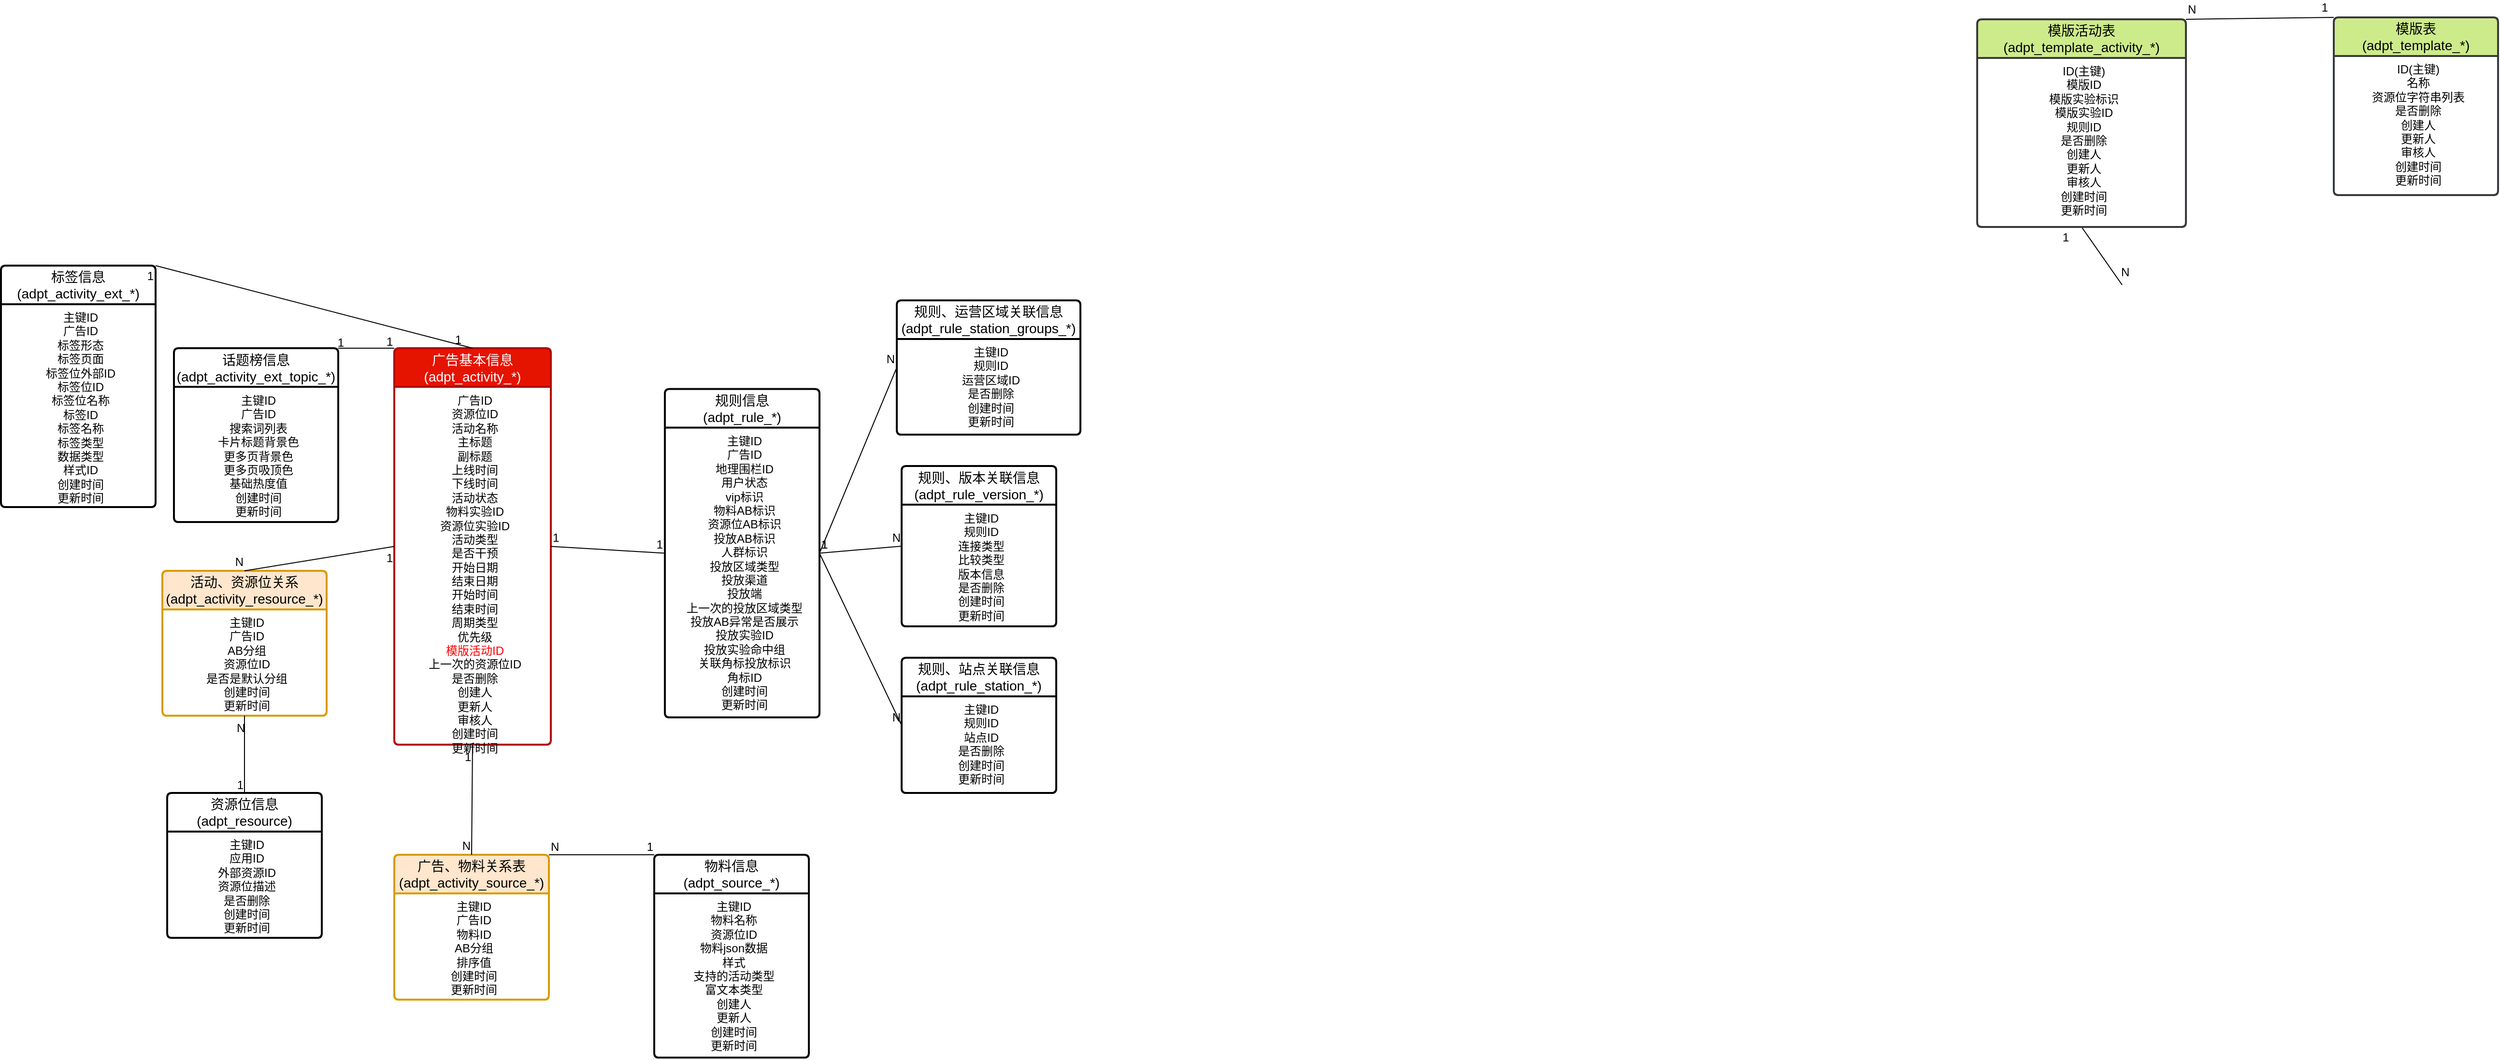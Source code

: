 <mxfile version="21.6.1" type="github">
  <diagram id="J9S4pAInpbBgbPKqcIev" name="Page-1">
    <mxGraphModel dx="668" dy="600" grid="0" gridSize="10" guides="1" tooltips="1" connect="1" arrows="1" fold="1" page="0" pageScale="1" pageWidth="827" pageHeight="1169" background="#FFFFFF" math="0" shadow="0">
      <root>
        <mxCell id="0" />
        <mxCell id="1" parent="0" />
        <mxCell id="zD2Na2t0oZL5t_VKpWng-9" value="广告基本信息&lt;br&gt;(adpt_activity_*)" style="swimlane;childLayout=stackLayout;horizontal=1;startSize=40;horizontalStack=0;rounded=1;fontSize=14;fontStyle=0;strokeWidth=2;resizeParent=0;resizeLast=1;shadow=0;dashed=0;align=center;arcSize=4;whiteSpace=wrap;html=1;fillColor=#e51400;fontColor=#ffffff;strokeColor=#B20000;" parent="1" vertex="1">
          <mxGeometry x="1270" y="819.5" width="162" height="410.5" as="geometry">
            <mxRectangle x="1340" y="1010" width="140" height="29" as="alternateBounds" />
          </mxGeometry>
        </mxCell>
        <mxCell id="zD2Na2t0oZL5t_VKpWng-10" value="广告ID&lt;br&gt;资源位ID&lt;br&gt;活动名称&lt;br&gt;主标题&lt;br&gt;副标题&lt;br&gt;上线时间&lt;br&gt;下线时间&lt;br&gt;活动状态&lt;br&gt;物料实验ID&lt;br&gt;资源位实验ID&lt;br&gt;活动类型&lt;br&gt;是否干预&lt;br&gt;开始日期&lt;br&gt;结束日期&lt;br&gt;开始时间&lt;br&gt;结束时间&lt;br&gt;周期类型&lt;br&gt;优先级&lt;br&gt;&lt;font color=&quot;#ff0000&quot;&gt;模版活动ID&lt;/font&gt;&lt;br&gt;上一次的资源位ID&lt;br&gt;是否删除&lt;br&gt;创建人&lt;br&gt;更新人&lt;br&gt;审核人&lt;br&gt;创建时间&lt;br&gt;更新时间" style="align=center;strokeColor=none;fillColor=none;spacingLeft=4;fontSize=12;verticalAlign=top;resizable=0;rotatable=0;part=1;html=1;" parent="zD2Na2t0oZL5t_VKpWng-9" vertex="1">
          <mxGeometry y="40" width="162" height="370.5" as="geometry" />
        </mxCell>
        <mxCell id="zD2Na2t0oZL5t_VKpWng-11" value="标签信息&lt;br&gt;(adpt_activity_ext_*)" style="swimlane;childLayout=stackLayout;horizontal=1;startSize=40;horizontalStack=0;rounded=1;fontSize=14;fontStyle=0;strokeWidth=2;resizeParent=0;resizeLast=1;shadow=0;dashed=0;align=center;arcSize=4;whiteSpace=wrap;html=1;" parent="1" vertex="1">
          <mxGeometry x="863" y="734" width="160" height="250" as="geometry">
            <mxRectangle x="1250" y="880" width="120" height="29" as="alternateBounds" />
          </mxGeometry>
        </mxCell>
        <mxCell id="zD2Na2t0oZL5t_VKpWng-12" value="主键ID&lt;br&gt;广告ID&lt;br&gt;标签形态&lt;br&gt;标签页面&lt;br&gt;标签位外部ID&lt;br&gt;标签位ID&lt;br&gt;标签位名称&lt;br&gt;标签ID&lt;br&gt;标签名称&lt;br&gt;标签类型&lt;br&gt;数据类型&lt;br&gt;样式ID&lt;br&gt;创建时间&lt;br style=&quot;border-color: var(--border-color);&quot;&gt;更新时间" style="align=center;strokeColor=none;fillColor=none;spacingLeft=4;fontSize=12;verticalAlign=top;resizable=0;rotatable=0;part=1;html=1;" parent="zD2Na2t0oZL5t_VKpWng-11" vertex="1">
          <mxGeometry y="40" width="160" height="210" as="geometry" />
        </mxCell>
        <mxCell id="zD2Na2t0oZL5t_VKpWng-13" value="话题榜信息&lt;br&gt;(adpt_activity_ext_topic_*)" style="swimlane;childLayout=stackLayout;horizontal=1;startSize=40;horizontalStack=0;rounded=1;fontSize=14;fontStyle=0;strokeWidth=2;resizeParent=0;resizeLast=1;shadow=0;dashed=0;align=center;arcSize=4;whiteSpace=wrap;html=1;" parent="1" vertex="1">
          <mxGeometry x="1042" y="819.5" width="170" height="180" as="geometry">
            <mxRectangle x="1480" y="880" width="120" height="29" as="alternateBounds" />
          </mxGeometry>
        </mxCell>
        <mxCell id="zD2Na2t0oZL5t_VKpWng-14" value="主键ID&lt;br&gt;广告ID&lt;br&gt;搜索词列表&lt;br&gt;卡片标题背景色&lt;br&gt;更多页背景色&lt;br&gt;更多页吸顶色&lt;br&gt;基础热度值&lt;br&gt;创建时间&lt;br style=&quot;border-color: var(--border-color);&quot;&gt;更新时间" style="align=center;strokeColor=none;fillColor=none;spacingLeft=4;fontSize=12;verticalAlign=top;resizable=0;rotatable=0;part=1;html=1;" parent="zD2Na2t0oZL5t_VKpWng-13" vertex="1">
          <mxGeometry y="40" width="170" height="140" as="geometry" />
        </mxCell>
        <mxCell id="zD2Na2t0oZL5t_VKpWng-15" value="活动、资源位关系&lt;br&gt;(adpt_activity_resource_*)" style="swimlane;childLayout=stackLayout;horizontal=1;startSize=40;horizontalStack=0;rounded=1;fontSize=14;fontStyle=0;strokeWidth=2;resizeParent=0;resizeLast=1;shadow=0;dashed=0;align=center;arcSize=4;whiteSpace=wrap;html=1;fillColor=#ffe6cc;strokeColor=#d79b00;" parent="1" vertex="1">
          <mxGeometry x="1030" y="1050" width="170" height="150" as="geometry">
            <mxRectangle x="1150" y="1060" width="150" height="29" as="alternateBounds" />
          </mxGeometry>
        </mxCell>
        <mxCell id="zD2Na2t0oZL5t_VKpWng-16" value="主键ID&lt;br&gt;广告ID&lt;br&gt;AB分组&lt;br&gt;资源位ID&lt;br&gt;是否是默认分组&lt;br&gt;创建时间&lt;br style=&quot;border-color: var(--border-color);&quot;&gt;更新时间" style="align=center;strokeColor=none;fillColor=none;spacingLeft=4;fontSize=12;verticalAlign=top;resizable=0;rotatable=0;part=1;html=1;" parent="zD2Na2t0oZL5t_VKpWng-15" vertex="1">
          <mxGeometry y="40" width="170" height="110" as="geometry" />
        </mxCell>
        <mxCell id="zD2Na2t0oZL5t_VKpWng-17" value="广告、物料关系表&lt;br&gt;(adpt_activity_source_*)" style="swimlane;childLayout=stackLayout;horizontal=1;startSize=40;horizontalStack=0;rounded=1;fontSize=14;fontStyle=0;strokeWidth=2;resizeParent=0;resizeLast=1;shadow=0;dashed=0;align=center;arcSize=4;whiteSpace=wrap;html=1;fillColor=#ffe6cc;strokeColor=#d79b00;" parent="1" vertex="1">
          <mxGeometry x="1270" y="1344" width="160" height="150" as="geometry">
            <mxRectangle x="1330" y="1110" width="160" height="29" as="alternateBounds" />
          </mxGeometry>
        </mxCell>
        <mxCell id="zD2Na2t0oZL5t_VKpWng-18" value="主键ID&lt;br&gt;广告ID&lt;br&gt;物料ID&lt;br&gt;AB分组&lt;br&gt;排序值&lt;br&gt;创建时间&lt;br style=&quot;border-color: var(--border-color);&quot;&gt;更新时间" style="align=center;strokeColor=none;fillColor=none;spacingLeft=4;fontSize=12;verticalAlign=top;resizable=0;rotatable=0;part=1;html=1;" parent="zD2Na2t0oZL5t_VKpWng-17" vertex="1">
          <mxGeometry y="40" width="160" height="110" as="geometry" />
        </mxCell>
        <mxCell id="zD2Na2t0oZL5t_VKpWng-19" value="资源位信息&lt;br&gt;(adpt_resource)" style="swimlane;childLayout=stackLayout;horizontal=1;startSize=40;horizontalStack=0;rounded=1;fontSize=14;fontStyle=0;strokeWidth=2;resizeParent=0;resizeLast=1;shadow=0;dashed=0;align=center;arcSize=4;whiteSpace=wrap;html=1;" parent="1" vertex="1">
          <mxGeometry x="1035" y="1280" width="160" height="150" as="geometry">
            <mxRectangle x="1170" y="1310" width="120" height="29" as="alternateBounds" />
          </mxGeometry>
        </mxCell>
        <mxCell id="zD2Na2t0oZL5t_VKpWng-20" value="主键ID&lt;br&gt;应用ID&lt;br&gt;外部资源ID&lt;br&gt;资源位描述&lt;br&gt;是否删除&lt;br&gt;创建时间&lt;br style=&quot;border-color: var(--border-color);&quot;&gt;更新时间" style="align=center;strokeColor=none;fillColor=none;spacingLeft=4;fontSize=12;verticalAlign=top;resizable=0;rotatable=0;part=1;html=1;" parent="zD2Na2t0oZL5t_VKpWng-19" vertex="1">
          <mxGeometry y="40" width="160" height="110" as="geometry" />
        </mxCell>
        <mxCell id="zD2Na2t0oZL5t_VKpWng-21" value="规则信息&lt;br&gt;(adpt_rule_*)" style="swimlane;childLayout=stackLayout;horizontal=1;startSize=40;horizontalStack=0;rounded=1;fontSize=14;fontStyle=0;strokeWidth=2;resizeParent=0;resizeLast=1;shadow=0;dashed=0;align=center;arcSize=4;whiteSpace=wrap;html=1;" parent="1" vertex="1">
          <mxGeometry x="1550" y="861.75" width="160" height="340" as="geometry">
            <mxRectangle x="1550" y="854.5" width="160" height="29" as="alternateBounds" />
          </mxGeometry>
        </mxCell>
        <mxCell id="zD2Na2t0oZL5t_VKpWng-22" value="主键ID&lt;br&gt;广告ID&lt;br&gt;地理围栏ID&lt;br&gt;用户状态&lt;br&gt;vip标识&lt;br&gt;物料AB标识&lt;br&gt;资源位AB标识&lt;br&gt;投放AB标识&lt;br&gt;人群标识&lt;br&gt;投放区域类型&lt;br&gt;投放渠道&lt;br&gt;投放端&lt;br&gt;上一次的投放区域类型&lt;br&gt;投放AB异常是否展示&lt;br&gt;投放实验ID&lt;br&gt;投放实验命中组&lt;br&gt;关联角标投放标识&lt;br&gt;角标ID&lt;br&gt;创建时间&lt;br&gt;更新时间" style="align=center;strokeColor=none;fillColor=none;spacingLeft=4;fontSize=12;verticalAlign=top;resizable=0;rotatable=0;part=1;html=1;" parent="zD2Na2t0oZL5t_VKpWng-21" vertex="1">
          <mxGeometry y="40" width="160" height="300" as="geometry" />
        </mxCell>
        <mxCell id="zD2Na2t0oZL5t_VKpWng-23" value="规则、运营区域关联信息&lt;br&gt;(adpt_rule_station_groups_*)" style="swimlane;childLayout=stackLayout;horizontal=1;startSize=40;horizontalStack=0;rounded=1;fontSize=14;fontStyle=0;strokeWidth=2;resizeParent=0;resizeLast=1;shadow=0;dashed=0;align=center;arcSize=4;whiteSpace=wrap;html=1;" parent="1" vertex="1">
          <mxGeometry x="1790" y="770" width="190" height="139" as="geometry">
            <mxRectangle x="1790" y="880" width="200" height="29" as="alternateBounds" />
          </mxGeometry>
        </mxCell>
        <mxCell id="zD2Na2t0oZL5t_VKpWng-24" value="主键ID&lt;br&gt;规则ID&lt;br&gt;运营区域ID&lt;br&gt;是否删除&lt;br&gt;创建时间&lt;br&gt;更新时间" style="align=center;strokeColor=none;fillColor=none;spacingLeft=4;fontSize=12;verticalAlign=top;resizable=0;rotatable=0;part=1;html=1;" parent="zD2Na2t0oZL5t_VKpWng-23" vertex="1">
          <mxGeometry y="40" width="190" height="99" as="geometry" />
        </mxCell>
        <mxCell id="zD2Na2t0oZL5t_VKpWng-25" style="edgeStyle=orthogonalEdgeStyle;rounded=0;orthogonalLoop=1;jettySize=auto;html=1;exitX=0.5;exitY=1;exitDx=0;exitDy=0;" parent="zD2Na2t0oZL5t_VKpWng-23" source="zD2Na2t0oZL5t_VKpWng-24" target="zD2Na2t0oZL5t_VKpWng-24" edge="1">
          <mxGeometry relative="1" as="geometry" />
        </mxCell>
        <mxCell id="zD2Na2t0oZL5t_VKpWng-27" value="规则、站点关联信息&lt;br&gt;(adpt_rule_station_*)" style="swimlane;childLayout=stackLayout;horizontal=1;startSize=40;horizontalStack=0;rounded=1;fontSize=14;fontStyle=0;strokeWidth=2;resizeParent=0;resizeLast=1;shadow=0;dashed=0;align=center;arcSize=4;whiteSpace=wrap;html=1;" parent="1" vertex="1">
          <mxGeometry x="1795" y="1140" width="160" height="140" as="geometry">
            <mxRectangle x="1795" y="1140" width="170" height="29" as="alternateBounds" />
          </mxGeometry>
        </mxCell>
        <mxCell id="zD2Na2t0oZL5t_VKpWng-28" value="主键ID&lt;br&gt;规则ID&lt;br&gt;站点ID&lt;br&gt;是否删除&lt;br&gt;创建时间&lt;br&gt;更新时间" style="align=center;strokeColor=none;fillColor=none;spacingLeft=4;fontSize=12;verticalAlign=top;resizable=0;rotatable=0;part=1;html=1;" parent="zD2Na2t0oZL5t_VKpWng-27" vertex="1">
          <mxGeometry y="40" width="160" height="100" as="geometry" />
        </mxCell>
        <mxCell id="zD2Na2t0oZL5t_VKpWng-29" style="edgeStyle=orthogonalEdgeStyle;rounded=0;orthogonalLoop=1;jettySize=auto;html=1;exitX=0.5;exitY=1;exitDx=0;exitDy=0;" parent="zD2Na2t0oZL5t_VKpWng-27" source="zD2Na2t0oZL5t_VKpWng-28" target="zD2Na2t0oZL5t_VKpWng-28" edge="1">
          <mxGeometry relative="1" as="geometry" />
        </mxCell>
        <mxCell id="zD2Na2t0oZL5t_VKpWng-30" value="规则、版本关联信息&lt;br&gt;(adpt_rule_version_*)" style="swimlane;childLayout=stackLayout;horizontal=1;startSize=40;horizontalStack=0;rounded=1;fontSize=14;fontStyle=0;strokeWidth=2;resizeParent=0;resizeLast=1;shadow=0;dashed=0;align=center;arcSize=4;whiteSpace=wrap;html=1;" parent="1" vertex="1">
          <mxGeometry x="1795" y="941.5" width="160" height="166" as="geometry">
            <mxRectangle x="1790" y="1010" width="180" height="29" as="alternateBounds" />
          </mxGeometry>
        </mxCell>
        <mxCell id="zD2Na2t0oZL5t_VKpWng-31" value="主键ID&lt;br&gt;规则ID&lt;br&gt;连接类型&lt;br&gt;比较类型&lt;br&gt;版本信息&lt;br&gt;是否删除&lt;br&gt;创建时间&lt;br&gt;更新时间" style="align=center;strokeColor=none;fillColor=none;spacingLeft=4;fontSize=12;verticalAlign=top;resizable=0;rotatable=0;part=1;html=1;" parent="zD2Na2t0oZL5t_VKpWng-30" vertex="1">
          <mxGeometry y="40" width="160" height="126" as="geometry" />
        </mxCell>
        <mxCell id="zD2Na2t0oZL5t_VKpWng-32" style="edgeStyle=orthogonalEdgeStyle;rounded=0;orthogonalLoop=1;jettySize=auto;html=1;exitX=0.5;exitY=1;exitDx=0;exitDy=0;" parent="zD2Na2t0oZL5t_VKpWng-30" source="zD2Na2t0oZL5t_VKpWng-31" target="zD2Na2t0oZL5t_VKpWng-31" edge="1">
          <mxGeometry relative="1" as="geometry" />
        </mxCell>
        <mxCell id="zD2Na2t0oZL5t_VKpWng-33" value="物料信息&lt;br&gt;(adpt_source_*)" style="swimlane;childLayout=stackLayout;horizontal=1;startSize=40;horizontalStack=0;rounded=1;fontSize=14;fontStyle=0;strokeWidth=2;resizeParent=0;resizeLast=1;shadow=0;dashed=0;align=center;arcSize=4;whiteSpace=wrap;html=1;" parent="1" vertex="1">
          <mxGeometry x="1539" y="1344" width="160" height="210" as="geometry">
            <mxRectangle x="1350" y="1260" width="120" height="29" as="alternateBounds" />
          </mxGeometry>
        </mxCell>
        <mxCell id="zD2Na2t0oZL5t_VKpWng-34" value="主键ID&lt;br&gt;物料名称&lt;br&gt;资源位ID&lt;br&gt;物料json数据&lt;br&gt;样式&lt;br&gt;支持的活动类型&lt;br&gt;富文本类型&lt;br&gt;创建人&lt;br&gt;更新人&lt;br&gt;创建时间&lt;br&gt;更新时间" style="align=center;strokeColor=none;fillColor=none;spacingLeft=4;fontSize=12;verticalAlign=top;resizable=0;rotatable=0;part=1;html=1;" parent="zD2Na2t0oZL5t_VKpWng-33" vertex="1">
          <mxGeometry y="40" width="160" height="170" as="geometry" />
        </mxCell>
        <mxCell id="zD2Na2t0oZL5t_VKpWng-35" value="" style="endArrow=none;html=1;rounded=0;exitX=1;exitY=0.5;exitDx=0;exitDy=0;entryX=0;entryY=0.5;entryDx=0;entryDy=0;" parent="1" source="zD2Na2t0oZL5t_VKpWng-9" target="zD2Na2t0oZL5t_VKpWng-21" edge="1">
          <mxGeometry relative="1" as="geometry">
            <mxPoint x="1440" y="1024.07" as="sourcePoint" />
            <mxPoint x="1600" y="1024.07" as="targetPoint" />
          </mxGeometry>
        </mxCell>
        <mxCell id="zD2Na2t0oZL5t_VKpWng-36" value="1" style="resizable=0;html=1;whiteSpace=wrap;align=left;verticalAlign=bottom;" parent="zD2Na2t0oZL5t_VKpWng-35" connectable="0" vertex="1">
          <mxGeometry x="-1" relative="1" as="geometry" />
        </mxCell>
        <mxCell id="zD2Na2t0oZL5t_VKpWng-37" value="1" style="resizable=0;html=1;whiteSpace=wrap;align=right;verticalAlign=bottom;" parent="zD2Na2t0oZL5t_VKpWng-35" connectable="0" vertex="1">
          <mxGeometry x="1" relative="1" as="geometry" />
        </mxCell>
        <mxCell id="zD2Na2t0oZL5t_VKpWng-39" value="" style="endArrow=none;html=1;rounded=0;exitX=1;exitY=0.5;exitDx=0;exitDy=0;entryX=0;entryY=0.5;entryDx=0;entryDy=0;" parent="1" source="zD2Na2t0oZL5t_VKpWng-21" target="zD2Na2t0oZL5t_VKpWng-23" edge="1">
          <mxGeometry relative="1" as="geometry">
            <mxPoint x="1640" y="1109" as="sourcePoint" />
            <mxPoint x="1800" y="1109" as="targetPoint" />
          </mxGeometry>
        </mxCell>
        <mxCell id="zD2Na2t0oZL5t_VKpWng-40" value="1" style="resizable=0;html=1;whiteSpace=wrap;align=left;verticalAlign=bottom;" parent="zD2Na2t0oZL5t_VKpWng-39" connectable="0" vertex="1">
          <mxGeometry x="-1" relative="1" as="geometry" />
        </mxCell>
        <mxCell id="zD2Na2t0oZL5t_VKpWng-41" value="N" style="resizable=0;html=1;whiteSpace=wrap;align=right;verticalAlign=bottom;" parent="zD2Na2t0oZL5t_VKpWng-39" connectable="0" vertex="1">
          <mxGeometry x="1" relative="1" as="geometry" />
        </mxCell>
        <mxCell id="zD2Na2t0oZL5t_VKpWng-42" value="" style="endArrow=none;html=1;rounded=0;entryX=0;entryY=0.5;entryDx=0;entryDy=0;exitX=1;exitY=0.5;exitDx=0;exitDy=0;" parent="1" source="zD2Na2t0oZL5t_VKpWng-21" target="zD2Na2t0oZL5t_VKpWng-30" edge="1">
          <mxGeometry relative="1" as="geometry">
            <mxPoint x="1700" y="1030" as="sourcePoint" />
            <mxPoint x="1750" y="1169" as="targetPoint" />
          </mxGeometry>
        </mxCell>
        <mxCell id="zD2Na2t0oZL5t_VKpWng-43" value="1" style="resizable=0;html=1;whiteSpace=wrap;align=left;verticalAlign=bottom;" parent="zD2Na2t0oZL5t_VKpWng-42" connectable="0" vertex="1">
          <mxGeometry x="-1" relative="1" as="geometry" />
        </mxCell>
        <mxCell id="zD2Na2t0oZL5t_VKpWng-44" value="N" style="resizable=0;html=1;whiteSpace=wrap;align=right;verticalAlign=bottom;" parent="zD2Na2t0oZL5t_VKpWng-42" connectable="0" vertex="1">
          <mxGeometry x="1" relative="1" as="geometry" />
        </mxCell>
        <mxCell id="zD2Na2t0oZL5t_VKpWng-45" value="" style="endArrow=none;html=1;rounded=0;entryX=0;entryY=0.5;entryDx=0;entryDy=0;exitX=1;exitY=0.5;exitDx=0;exitDy=0;" parent="1" source="zD2Na2t0oZL5t_VKpWng-21" target="zD2Na2t0oZL5t_VKpWng-27" edge="1">
          <mxGeometry relative="1" as="geometry">
            <mxPoint x="1710" y="1035" as="sourcePoint" />
            <mxPoint x="1810" y="1035" as="targetPoint" />
          </mxGeometry>
        </mxCell>
        <mxCell id="zD2Na2t0oZL5t_VKpWng-46" value="1" style="resizable=0;html=1;whiteSpace=wrap;align=left;verticalAlign=bottom;" parent="zD2Na2t0oZL5t_VKpWng-45" connectable="0" vertex="1">
          <mxGeometry x="-1" relative="1" as="geometry" />
        </mxCell>
        <mxCell id="zD2Na2t0oZL5t_VKpWng-47" value="N" style="resizable=0;html=1;whiteSpace=wrap;align=right;verticalAlign=bottom;" parent="zD2Na2t0oZL5t_VKpWng-45" connectable="0" vertex="1">
          <mxGeometry x="1" relative="1" as="geometry" />
        </mxCell>
        <mxCell id="zD2Na2t0oZL5t_VKpWng-50" value="" style="endArrow=none;html=1;rounded=0;exitX=0.5;exitY=0;exitDx=0;exitDy=0;entryX=1;entryY=0;entryDx=0;entryDy=0;" parent="1" source="zD2Na2t0oZL5t_VKpWng-9" target="zD2Na2t0oZL5t_VKpWng-11" edge="1">
          <mxGeometry relative="1" as="geometry">
            <mxPoint x="1380" y="1424.16" as="sourcePoint" />
            <mxPoint x="1540" y="1424.16" as="targetPoint" />
          </mxGeometry>
        </mxCell>
        <mxCell id="zD2Na2t0oZL5t_VKpWng-51" value="1" style="resizable=0;html=1;whiteSpace=wrap;align=left;verticalAlign=bottom;" parent="zD2Na2t0oZL5t_VKpWng-50" connectable="0" vertex="1">
          <mxGeometry x="-1" relative="1" as="geometry">
            <mxPoint x="-20" as="offset" />
          </mxGeometry>
        </mxCell>
        <mxCell id="zD2Na2t0oZL5t_VKpWng-52" value="1" style="resizable=0;html=1;whiteSpace=wrap;align=right;verticalAlign=bottom;" parent="zD2Na2t0oZL5t_VKpWng-50" connectable="0" vertex="1">
          <mxGeometry x="1" relative="1" as="geometry">
            <mxPoint y="20" as="offset" />
          </mxGeometry>
        </mxCell>
        <mxCell id="zD2Na2t0oZL5t_VKpWng-53" value="" style="endArrow=none;html=1;rounded=0;exitX=0.5;exitY=1;exitDx=0;exitDy=0;entryX=0.5;entryY=0;entryDx=0;entryDy=0;" parent="1" source="zD2Na2t0oZL5t_VKpWng-9" target="zD2Na2t0oZL5t_VKpWng-17" edge="1">
          <mxGeometry relative="1" as="geometry">
            <mxPoint x="1410" y="1360" as="sourcePoint" />
            <mxPoint x="1570" y="1360" as="targetPoint" />
          </mxGeometry>
        </mxCell>
        <mxCell id="zD2Na2t0oZL5t_VKpWng-54" value="1" style="resizable=0;html=1;whiteSpace=wrap;align=left;verticalAlign=bottom;" parent="zD2Na2t0oZL5t_VKpWng-53" connectable="0" vertex="1">
          <mxGeometry x="-1" relative="1" as="geometry">
            <mxPoint x="-10" y="21" as="offset" />
          </mxGeometry>
        </mxCell>
        <mxCell id="zD2Na2t0oZL5t_VKpWng-55" value="N" style="resizable=0;html=1;whiteSpace=wrap;align=right;verticalAlign=bottom;" parent="zD2Na2t0oZL5t_VKpWng-53" connectable="0" vertex="1">
          <mxGeometry x="1" relative="1" as="geometry" />
        </mxCell>
        <mxCell id="zD2Na2t0oZL5t_VKpWng-56" value="" style="endArrow=none;html=1;rounded=0;entryX=1;entryY=0;entryDx=0;entryDy=0;exitX=0;exitY=0;exitDx=0;exitDy=0;" parent="1" source="zD2Na2t0oZL5t_VKpWng-9" target="zD2Na2t0oZL5t_VKpWng-13" edge="1">
          <mxGeometry relative="1" as="geometry">
            <mxPoint x="1276" y="820" as="sourcePoint" />
            <mxPoint x="1760" y="1410" as="targetPoint" />
          </mxGeometry>
        </mxCell>
        <mxCell id="zD2Na2t0oZL5t_VKpWng-57" value="1" style="resizable=0;html=1;whiteSpace=wrap;align=left;verticalAlign=bottom;" parent="zD2Na2t0oZL5t_VKpWng-56" connectable="0" vertex="1">
          <mxGeometry x="-1" relative="1" as="geometry">
            <mxPoint x="-10" y="2" as="offset" />
          </mxGeometry>
        </mxCell>
        <mxCell id="zD2Na2t0oZL5t_VKpWng-58" value="1" style="resizable=0;html=1;whiteSpace=wrap;align=right;verticalAlign=bottom;" parent="zD2Na2t0oZL5t_VKpWng-56" connectable="0" vertex="1">
          <mxGeometry x="1" relative="1" as="geometry">
            <mxPoint x="7" y="3" as="offset" />
          </mxGeometry>
        </mxCell>
        <mxCell id="zD2Na2t0oZL5t_VKpWng-59" value="" style="endArrow=none;html=1;rounded=0;exitX=1;exitY=0;exitDx=0;exitDy=0;entryX=0;entryY=0;entryDx=0;entryDy=0;" parent="1" source="zD2Na2t0oZL5t_VKpWng-17" target="zD2Na2t0oZL5t_VKpWng-33" edge="1">
          <mxGeometry relative="1" as="geometry">
            <mxPoint x="1409.74" y="1139" as="sourcePoint" />
            <mxPoint x="1409.74" y="1209" as="targetPoint" />
          </mxGeometry>
        </mxCell>
        <mxCell id="zD2Na2t0oZL5t_VKpWng-60" value="N" style="resizable=0;html=1;whiteSpace=wrap;align=left;verticalAlign=bottom;" parent="zD2Na2t0oZL5t_VKpWng-59" connectable="0" vertex="1">
          <mxGeometry x="-1" relative="1" as="geometry">
            <mxPoint as="offset" />
          </mxGeometry>
        </mxCell>
        <mxCell id="zD2Na2t0oZL5t_VKpWng-61" value="1" style="resizable=0;html=1;whiteSpace=wrap;align=right;verticalAlign=bottom;" parent="zD2Na2t0oZL5t_VKpWng-59" connectable="0" vertex="1">
          <mxGeometry x="1" relative="1" as="geometry" />
        </mxCell>
        <mxCell id="zD2Na2t0oZL5t_VKpWng-65" value="" style="endArrow=none;html=1;rounded=0;exitX=0;exitY=0.5;exitDx=0;exitDy=0;entryX=0.5;entryY=0;entryDx=0;entryDy=0;" parent="1" source="zD2Na2t0oZL5t_VKpWng-9" target="zD2Na2t0oZL5t_VKpWng-15" edge="1">
          <mxGeometry relative="1" as="geometry">
            <mxPoint x="1679.74" y="1039" as="sourcePoint" />
            <mxPoint x="1679.74" y="1110" as="targetPoint" />
          </mxGeometry>
        </mxCell>
        <mxCell id="zD2Na2t0oZL5t_VKpWng-66" value="1" style="resizable=0;html=1;whiteSpace=wrap;align=left;verticalAlign=bottom;" parent="zD2Na2t0oZL5t_VKpWng-65" connectable="0" vertex="1">
          <mxGeometry x="-1" relative="1" as="geometry">
            <mxPoint x="-10" y="21" as="offset" />
          </mxGeometry>
        </mxCell>
        <mxCell id="zD2Na2t0oZL5t_VKpWng-67" value="N" style="resizable=0;html=1;whiteSpace=wrap;align=right;verticalAlign=bottom;" parent="zD2Na2t0oZL5t_VKpWng-65" connectable="0" vertex="1">
          <mxGeometry x="1" relative="1" as="geometry" />
        </mxCell>
        <mxCell id="zD2Na2t0oZL5t_VKpWng-68" value="" style="endArrow=none;html=1;rounded=0;exitX=0.5;exitY=1;exitDx=0;exitDy=0;entryX=0.5;entryY=0;entryDx=0;entryDy=0;" parent="1" source="zD2Na2t0oZL5t_VKpWng-15" target="zD2Na2t0oZL5t_VKpWng-19" edge="1">
          <mxGeometry relative="1" as="geometry">
            <mxPoint x="1135" y="1098" as="sourcePoint" />
            <mxPoint x="1135" y="1168" as="targetPoint" />
          </mxGeometry>
        </mxCell>
        <mxCell id="zD2Na2t0oZL5t_VKpWng-69" value="N" style="resizable=0;html=1;whiteSpace=wrap;align=left;verticalAlign=bottom;" parent="zD2Na2t0oZL5t_VKpWng-68" connectable="0" vertex="1">
          <mxGeometry x="-1" relative="1" as="geometry">
            <mxPoint x="-10" y="21" as="offset" />
          </mxGeometry>
        </mxCell>
        <mxCell id="zD2Na2t0oZL5t_VKpWng-70" value="1" style="resizable=0;html=1;whiteSpace=wrap;align=right;verticalAlign=bottom;" parent="zD2Na2t0oZL5t_VKpWng-68" connectable="0" vertex="1">
          <mxGeometry x="1" relative="1" as="geometry" />
        </mxCell>
        <mxCell id="zD2Na2t0oZL5t_VKpWng-91" value="" style="endArrow=none;html=1;rounded=0;entryX=0.5;entryY=1;entryDx=0;entryDy=0;" parent="1" target="zD2Na2t0oZL5t_VKpWng-85" edge="1">
          <mxGeometry relative="1" as="geometry">
            <mxPoint x="3058" y="753.99" as="sourcePoint" />
            <mxPoint x="2687" y="636.99" as="targetPoint" />
          </mxGeometry>
        </mxCell>
        <mxCell id="zD2Na2t0oZL5t_VKpWng-92" value="N" style="resizable=0;html=1;whiteSpace=wrap;align=left;verticalAlign=bottom;" parent="zD2Na2t0oZL5t_VKpWng-91" connectable="0" vertex="1">
          <mxGeometry x="-1" relative="1" as="geometry">
            <mxPoint x="-3" y="-4" as="offset" />
          </mxGeometry>
        </mxCell>
        <mxCell id="zD2Na2t0oZL5t_VKpWng-93" value="1" style="resizable=0;html=1;whiteSpace=wrap;align=right;verticalAlign=bottom;" parent="zD2Na2t0oZL5t_VKpWng-91" connectable="0" vertex="1">
          <mxGeometry x="1" relative="1" as="geometry">
            <mxPoint x="-12" y="19" as="offset" />
          </mxGeometry>
        </mxCell>
        <mxCell id="t9wLkuSdKi58Ad8m5xhE-1" value="" style="group" vertex="1" connectable="0" parent="1">
          <mxGeometry x="2908" y="476.99" width="539" height="217" as="geometry" />
        </mxCell>
        <mxCell id="zD2Na2t0oZL5t_VKpWng-77" value="模版表&lt;br&gt;(adpt_template_*)" style="swimlane;childLayout=stackLayout;horizontal=1;startSize=40;horizontalStack=0;rounded=1;fontSize=14;fontStyle=0;strokeWidth=2;resizeParent=0;resizeLast=1;shadow=0;dashed=0;align=center;arcSize=4;whiteSpace=wrap;html=1;fillColor=#cdeb8b;strokeColor=#36393d;" parent="t9wLkuSdKi58Ad8m5xhE-1" vertex="1">
          <mxGeometry x="369" width="170" height="184" as="geometry">
            <mxRectangle x="1550" y="854.5" width="160" height="29" as="alternateBounds" />
          </mxGeometry>
        </mxCell>
        <mxCell id="zD2Na2t0oZL5t_VKpWng-78" value="ID(主键)&lt;br style=&quot;border-color: var(--border-color);&quot;&gt;名称&lt;br&gt;资源位字符串列表&lt;br style=&quot;border-color: var(--border-color);&quot;&gt;是否删除&lt;br style=&quot;border-color: var(--border-color);&quot;&gt;创建人&lt;br style=&quot;border-color: var(--border-color);&quot;&gt;更新人&lt;br style=&quot;border-color: var(--border-color);&quot;&gt;审核人&lt;br style=&quot;border-color: var(--border-color);&quot;&gt;创建时间&lt;br style=&quot;border-color: var(--border-color);&quot;&gt;更新时间" style="align=center;strokeColor=none;fillColor=none;spacingLeft=4;fontSize=12;verticalAlign=top;resizable=0;rotatable=0;part=1;html=1;" parent="zD2Na2t0oZL5t_VKpWng-77" vertex="1">
          <mxGeometry y="40" width="170" height="144" as="geometry" />
        </mxCell>
        <mxCell id="zD2Na2t0oZL5t_VKpWng-84" value="模版活动表&lt;br&gt;(adpt_template_activity_*)" style="swimlane;childLayout=stackLayout;horizontal=1;startSize=40;horizontalStack=0;rounded=1;fontSize=14;fontStyle=0;strokeWidth=2;resizeParent=0;resizeLast=1;shadow=0;dashed=0;align=center;arcSize=4;whiteSpace=wrap;html=1;fillColor=#cdeb8b;strokeColor=#36393d;" parent="t9wLkuSdKi58Ad8m5xhE-1" vertex="1">
          <mxGeometry y="2" width="216" height="215" as="geometry">
            <mxRectangle x="1550" y="854.5" width="160" height="29" as="alternateBounds" />
          </mxGeometry>
        </mxCell>
        <mxCell id="zD2Na2t0oZL5t_VKpWng-85" value="ID(主键)&lt;br style=&quot;border-color: var(--border-color);&quot;&gt;模版ID&lt;br&gt;模版实验标识&lt;br&gt;模版实验ID&lt;br&gt;规则ID&lt;br style=&quot;border-color: var(--border-color);&quot;&gt;是否删除&lt;br style=&quot;border-color: var(--border-color);&quot;&gt;创建人&lt;br style=&quot;border-color: var(--border-color);&quot;&gt;更新人&lt;br style=&quot;border-color: var(--border-color);&quot;&gt;审核人&lt;br style=&quot;border-color: var(--border-color);&quot;&gt;创建时间&lt;br style=&quot;border-color: var(--border-color);&quot;&gt;更新时间" style="align=center;strokeColor=none;fillColor=none;spacingLeft=4;fontSize=12;verticalAlign=top;resizable=0;rotatable=0;part=1;html=1;" parent="zD2Na2t0oZL5t_VKpWng-84" vertex="1">
          <mxGeometry y="40" width="216" height="175" as="geometry" />
        </mxCell>
        <mxCell id="zD2Na2t0oZL5t_VKpWng-94" value="" style="endArrow=none;html=1;rounded=0;entryX=0;entryY=0;entryDx=0;entryDy=0;exitX=1;exitY=0;exitDx=0;exitDy=0;" parent="t9wLkuSdKi58Ad8m5xhE-1" source="zD2Na2t0oZL5t_VKpWng-84" target="zD2Na2t0oZL5t_VKpWng-77" edge="1">
          <mxGeometry relative="1" as="geometry">
            <mxPoint x="231" y="-98" as="sourcePoint" />
            <mxPoint x="405" y="-335" as="targetPoint" />
          </mxGeometry>
        </mxCell>
        <mxCell id="zD2Na2t0oZL5t_VKpWng-95" value="N" style="resizable=0;html=1;whiteSpace=wrap;align=left;verticalAlign=bottom;" parent="zD2Na2t0oZL5t_VKpWng-94" connectable="0" vertex="1">
          <mxGeometry x="-1" relative="1" as="geometry">
            <mxPoint y="-1" as="offset" />
          </mxGeometry>
        </mxCell>
        <mxCell id="zD2Na2t0oZL5t_VKpWng-96" value="1" style="resizable=0;html=1;whiteSpace=wrap;align=right;verticalAlign=bottom;" parent="zD2Na2t0oZL5t_VKpWng-94" connectable="0" vertex="1">
          <mxGeometry x="1" relative="1" as="geometry">
            <mxPoint x="-4" y="-1" as="offset" />
          </mxGeometry>
        </mxCell>
      </root>
    </mxGraphModel>
  </diagram>
</mxfile>
